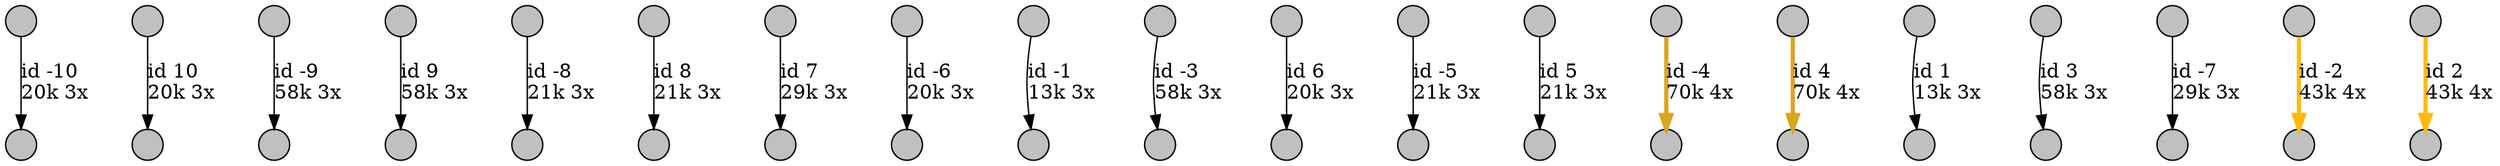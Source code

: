 digraph {
nodesep = 0.5;
node [shape = circle, label = "", height = 0.3];
"0" [style = "filled", fillcolor = "grey"];
"1" [style = "filled", fillcolor = "grey"];
"2" [style = "filled", fillcolor = "grey"];
"3" [style = "filled", fillcolor = "grey"];
"4" [style = "filled", fillcolor = "grey"];
"5" [style = "filled", fillcolor = "grey"];
"6" [style = "filled", fillcolor = "grey"];
"7" [style = "filled", fillcolor = "grey"];
"8" [style = "filled", fillcolor = "grey"];
"9" [style = "filled", fillcolor = "grey"];
"10" [style = "filled", fillcolor = "grey"];
"11" [style = "filled", fillcolor = "grey"];
"12" [style = "filled", fillcolor = "grey"];
"13" [style = "filled", fillcolor = "grey"];
"14" [style = "filled", fillcolor = "grey"];
"15" [style = "filled", fillcolor = "grey"];
"16" [style = "filled", fillcolor = "grey"];
"17" [style = "filled", fillcolor = "grey"];
"18" [style = "filled", fillcolor = "grey"];
"19" [style = "filled", fillcolor = "grey"];
"20" [style = "filled", fillcolor = "grey"];
"21" [style = "filled", fillcolor = "grey"];
"22" [style = "filled", fillcolor = "grey"];
"23" [style = "filled", fillcolor = "grey"];
"24" [style = "filled", fillcolor = "grey"];
"25" [style = "filled", fillcolor = "grey"];
"26" [style = "filled", fillcolor = "grey"];
"27" [style = "filled", fillcolor = "grey"];
"28" [style = "filled", fillcolor = "grey"];
"29" [style = "filled", fillcolor = "grey"];
"30" [style = "filled", fillcolor = "grey"];
"31" [style = "filled", fillcolor = "grey"];
"32" [style = "filled", fillcolor = "grey"];
"33" [style = "filled", fillcolor = "grey"];
"34" [style = "filled", fillcolor = "grey"];
"35" [style = "filled", fillcolor = "grey"];
"36" [style = "filled", fillcolor = "grey"];
"37" [style = "filled", fillcolor = "grey"];
"38" [style = "filled", fillcolor = "grey"];
"39" [style = "filled", fillcolor = "grey"];
"21" -> "24" [label = "id 1\l13k 3x", color = "black"] ;
"12" -> "35" [label = "id -1\l13k 3x", color = "black"] ;
"29" -> "39" [label = "id 2\l43k 4x", color = "darkgoldenrod1" , penwidth = 3] ;
"27" -> "38" [label = "id -2\l43k 4x", color = "darkgoldenrod1" , penwidth = 3] ;
"37" -> "25" [label = "id 3\l58k 3x", color = "black"] ;
"22" -> "13" [label = "id -3\l58k 3x", color = "black"] ;
"34" -> "20" [label = "id 4\l70k 4x", color = "goldenrod" , penwidth = 3] ;
"19" -> "18" [label = "id -4\l70k 4x", color = "goldenrod" , penwidth = 3] ;
"30" -> "17" [label = "id 5\l21k 3x", color = "black"] ;
"31" -> "16" [label = "id -5\l21k 3x", color = "black"] ;
"15" -> "28" [label = "id 6\l20k 3x", color = "black"] ;
"14" -> "11" [label = "id -6\l20k 3x", color = "black"] ;
"33" -> "10" [label = "id 7\l29k 3x", color = "black"] ;
"36" -> "26" [label = "id -7\l29k 3x", color = "black"] ;
"9" -> "8" [label = "id 8\l21k 3x", color = "black"] ;
"23" -> "7" [label = "id -8\l21k 3x", color = "black"] ;
"5" -> "4" [label = "id 9\l58k 3x", color = "black"] ;
"6" -> "3" [label = "id -9\l58k 3x", color = "black"] ;
"2" -> "32" [label = "id 10\l20k 3x", color = "black"] ;
"1" -> "0" [label = "id -10\l20k 3x", color = "black"] ;
}
